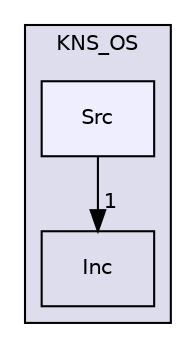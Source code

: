 digraph "Kineis/App/Kineis_os/KNS_OS/Src" {
  compound=true
  node [ fontsize="10", fontname="Helvetica"];
  edge [ labelfontsize="10", labelfontname="Helvetica"];
  subgraph clusterdir_3992098c38770792185064af681390b8 {
    graph [ bgcolor="#ddddee", pencolor="black", label="KNS_OS" fontname="Helvetica", fontsize="10", URL="dir_3992098c38770792185064af681390b8.html"]
  dir_f189585f2359976d1a69e018c8fd6030 [shape=box label="Inc" URL="dir_f189585f2359976d1a69e018c8fd6030.html"];
  dir_89d24d30241ae0c66cb823f37d6de9ef [shape=box, label="Src", style="filled", fillcolor="#eeeeff", pencolor="black", URL="dir_89d24d30241ae0c66cb823f37d6de9ef.html"];
  }
  dir_89d24d30241ae0c66cb823f37d6de9ef->dir_f189585f2359976d1a69e018c8fd6030 [headlabel="1", labeldistance=1.5 headhref="dir_000008_000007.html"];
}
